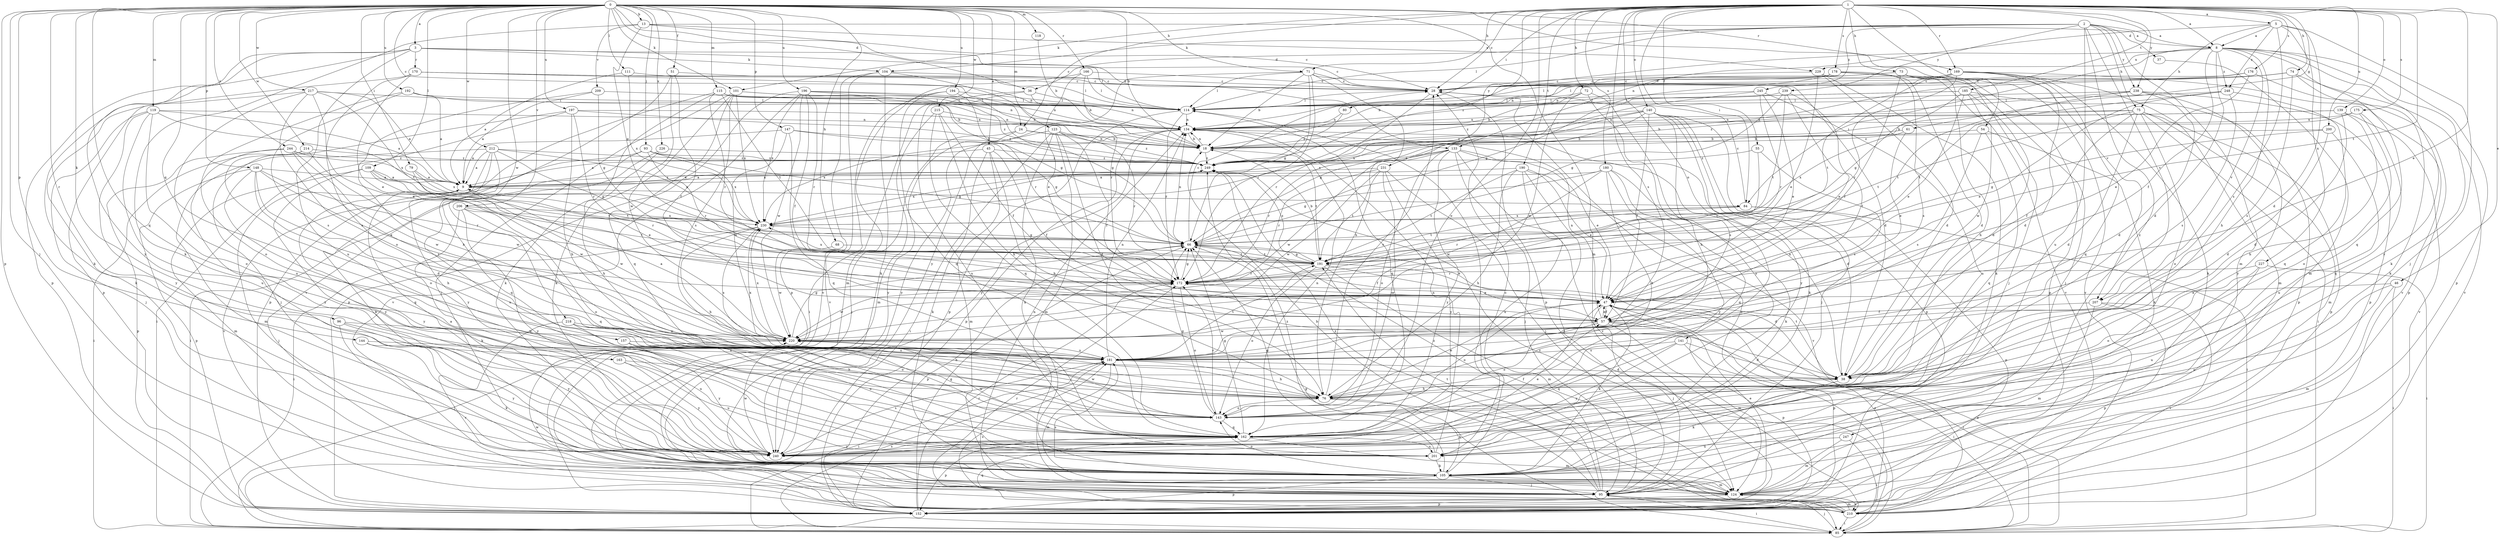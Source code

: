 strict digraph  {
0;
1;
2;
3;
5;
8;
9;
13;
18;
24;
28;
36;
37;
38;
45;
46;
47;
51;
54;
55;
57;
61;
66;
68;
71;
72;
73;
74;
75;
76;
79;
80;
84;
85;
93;
95;
96;
101;
104;
105;
109;
111;
114;
115;
118;
119;
123;
124;
133;
134;
139;
140;
141;
143;
144;
147;
148;
152;
157;
162;
163;
166;
169;
170;
172;
175;
176;
178;
180;
181;
185;
190;
191;
192;
194;
196;
197;
200;
201;
206;
207;
209;
210;
212;
214;
215;
217;
218;
220;
226;
227;
229;
230;
231;
238;
239;
240;
244;
245;
247;
248;
249;
0 -> 3  [label=a];
0 -> 13  [label=b];
0 -> 18  [label=b];
0 -> 24  [label=c];
0 -> 36  [label=d];
0 -> 45  [label=e];
0 -> 51  [label=f];
0 -> 68  [label=h];
0 -> 71  [label=h];
0 -> 79  [label=i];
0 -> 93  [label=j];
0 -> 95  [label=j];
0 -> 96  [label=k];
0 -> 101  [label=k];
0 -> 109  [label=l];
0 -> 111  [label=l];
0 -> 115  [label=m];
0 -> 118  [label=m];
0 -> 119  [label=m];
0 -> 123  [label=m];
0 -> 124  [label=m];
0 -> 133  [label=n];
0 -> 144  [label=p];
0 -> 147  [label=p];
0 -> 148  [label=p];
0 -> 152  [label=p];
0 -> 157  [label=q];
0 -> 162  [label=q];
0 -> 163  [label=r];
0 -> 166  [label=r];
0 -> 169  [label=r];
0 -> 192  [label=u];
0 -> 194  [label=u];
0 -> 196  [label=u];
0 -> 197  [label=u];
0 -> 206  [label=v];
0 -> 207  [label=v];
0 -> 212  [label=w];
0 -> 214  [label=w];
0 -> 215  [label=w];
0 -> 217  [label=w];
0 -> 218  [label=w];
0 -> 226  [label=x];
0 -> 244  [label=z];
1 -> 5  [label=a];
1 -> 8  [label=a];
1 -> 24  [label=c];
1 -> 28  [label=c];
1 -> 46  [label=e];
1 -> 47  [label=e];
1 -> 54  [label=f];
1 -> 55  [label=f];
1 -> 61  [label=g];
1 -> 71  [label=h];
1 -> 72  [label=h];
1 -> 73  [label=h];
1 -> 74  [label=h];
1 -> 80  [label=i];
1 -> 84  [label=i];
1 -> 101  [label=k];
1 -> 139  [label=o];
1 -> 140  [label=o];
1 -> 141  [label=o];
1 -> 143  [label=o];
1 -> 169  [label=r];
1 -> 175  [label=s];
1 -> 176  [label=s];
1 -> 178  [label=s];
1 -> 180  [label=s];
1 -> 181  [label=s];
1 -> 185  [label=t];
1 -> 190  [label=t];
1 -> 191  [label=t];
1 -> 200  [label=u];
1 -> 231  [label=y];
1 -> 238  [label=y];
2 -> 8  [label=a];
2 -> 36  [label=d];
2 -> 37  [label=d];
2 -> 75  [label=h];
2 -> 104  [label=k];
2 -> 114  [label=l];
2 -> 124  [label=m];
2 -> 201  [label=u];
2 -> 207  [label=v];
2 -> 238  [label=y];
2 -> 239  [label=y];
2 -> 245  [label=z];
2 -> 247  [label=z];
3 -> 28  [label=c];
3 -> 104  [label=k];
3 -> 105  [label=k];
3 -> 114  [label=l];
3 -> 152  [label=p];
3 -> 170  [label=r];
3 -> 201  [label=u];
3 -> 240  [label=y];
5 -> 8  [label=a];
5 -> 38  [label=d];
5 -> 75  [label=h];
5 -> 95  [label=j];
5 -> 133  [label=n];
5 -> 181  [label=s];
5 -> 227  [label=x];
5 -> 248  [label=z];
8 -> 38  [label=d];
8 -> 57  [label=f];
8 -> 76  [label=h];
8 -> 84  [label=i];
8 -> 105  [label=k];
8 -> 152  [label=p];
8 -> 162  [label=q];
8 -> 207  [label=v];
8 -> 229  [label=x];
8 -> 240  [label=y];
8 -> 248  [label=z];
8 -> 249  [label=z];
9 -> 84  [label=i];
9 -> 95  [label=j];
9 -> 220  [label=w];
9 -> 240  [label=y];
9 -> 249  [label=z];
13 -> 8  [label=a];
13 -> 28  [label=c];
13 -> 66  [label=g];
13 -> 105  [label=k];
13 -> 209  [label=v];
13 -> 229  [label=x];
18 -> 134  [label=n];
18 -> 191  [label=t];
18 -> 249  [label=z];
24 -> 18  [label=b];
24 -> 95  [label=j];
24 -> 240  [label=y];
24 -> 249  [label=z];
28 -> 114  [label=l];
28 -> 152  [label=p];
28 -> 172  [label=r];
36 -> 85  [label=i];
36 -> 114  [label=l];
36 -> 134  [label=n];
36 -> 201  [label=u];
37 -> 124  [label=m];
38 -> 76  [label=h];
38 -> 105  [label=k];
38 -> 134  [label=n];
38 -> 191  [label=t];
45 -> 9  [label=a];
45 -> 57  [label=f];
45 -> 76  [label=h];
45 -> 105  [label=k];
45 -> 124  [label=m];
45 -> 249  [label=z];
46 -> 47  [label=e];
46 -> 85  [label=i];
46 -> 124  [label=m];
46 -> 201  [label=u];
47 -> 57  [label=f];
47 -> 95  [label=j];
47 -> 105  [label=k];
47 -> 143  [label=o];
47 -> 152  [label=p];
47 -> 172  [label=r];
51 -> 28  [label=c];
51 -> 57  [label=f];
51 -> 210  [label=v];
51 -> 220  [label=w];
54 -> 18  [label=b];
54 -> 105  [label=k];
54 -> 162  [label=q];
54 -> 181  [label=s];
55 -> 172  [label=r];
55 -> 181  [label=s];
55 -> 249  [label=z];
57 -> 47  [label=e];
57 -> 85  [label=i];
57 -> 124  [label=m];
57 -> 134  [label=n];
57 -> 143  [label=o];
57 -> 152  [label=p];
57 -> 220  [label=w];
61 -> 18  [label=b];
61 -> 47  [label=e];
61 -> 230  [label=x];
66 -> 28  [label=c];
66 -> 47  [label=e];
66 -> 57  [label=f];
66 -> 134  [label=n];
66 -> 152  [label=p];
66 -> 191  [label=t];
68 -> 191  [label=t];
68 -> 220  [label=w];
71 -> 18  [label=b];
71 -> 28  [label=c];
71 -> 38  [label=d];
71 -> 66  [label=g];
71 -> 76  [label=h];
71 -> 114  [label=l];
71 -> 172  [label=r];
71 -> 240  [label=y];
72 -> 18  [label=b];
72 -> 76  [label=h];
72 -> 114  [label=l];
72 -> 220  [label=w];
72 -> 240  [label=y];
73 -> 28  [label=c];
73 -> 57  [label=f];
73 -> 76  [label=h];
73 -> 95  [label=j];
73 -> 114  [label=l];
73 -> 152  [label=p];
73 -> 210  [label=v];
74 -> 28  [label=c];
74 -> 105  [label=k];
74 -> 134  [label=n];
74 -> 181  [label=s];
74 -> 210  [label=v];
74 -> 249  [label=z];
75 -> 38  [label=d];
75 -> 57  [label=f];
75 -> 85  [label=i];
75 -> 124  [label=m];
75 -> 134  [label=n];
75 -> 143  [label=o];
75 -> 152  [label=p];
75 -> 191  [label=t];
75 -> 249  [label=z];
76 -> 28  [label=c];
76 -> 47  [label=e];
76 -> 85  [label=i];
76 -> 105  [label=k];
76 -> 143  [label=o];
79 -> 9  [label=a];
79 -> 191  [label=t];
79 -> 220  [label=w];
80 -> 134  [label=n];
80 -> 249  [label=z];
84 -> 28  [label=c];
84 -> 85  [label=i];
84 -> 152  [label=p];
84 -> 172  [label=r];
84 -> 191  [label=t];
84 -> 230  [label=x];
85 -> 28  [label=c];
85 -> 47  [label=e];
85 -> 66  [label=g];
85 -> 95  [label=j];
85 -> 181  [label=s];
85 -> 249  [label=z];
93 -> 66  [label=g];
93 -> 105  [label=k];
93 -> 172  [label=r];
93 -> 210  [label=v];
93 -> 230  [label=x];
93 -> 249  [label=z];
95 -> 18  [label=b];
95 -> 28  [label=c];
95 -> 85  [label=i];
95 -> 134  [label=n];
95 -> 191  [label=t];
95 -> 249  [label=z];
96 -> 95  [label=j];
96 -> 201  [label=u];
96 -> 220  [label=w];
96 -> 240  [label=y];
101 -> 95  [label=j];
101 -> 105  [label=k];
101 -> 114  [label=l];
101 -> 134  [label=n];
101 -> 162  [label=q];
101 -> 181  [label=s];
101 -> 230  [label=x];
104 -> 28  [label=c];
104 -> 105  [label=k];
104 -> 152  [label=p];
104 -> 172  [label=r];
104 -> 210  [label=v];
105 -> 95  [label=j];
105 -> 114  [label=l];
105 -> 124  [label=m];
105 -> 143  [label=o];
105 -> 152  [label=p];
105 -> 249  [label=z];
109 -> 9  [label=a];
109 -> 47  [label=e];
109 -> 124  [label=m];
109 -> 172  [label=r];
109 -> 191  [label=t];
109 -> 240  [label=y];
111 -> 9  [label=a];
111 -> 28  [label=c];
111 -> 230  [label=x];
114 -> 134  [label=n];
114 -> 152  [label=p];
114 -> 162  [label=q];
114 -> 172  [label=r];
115 -> 66  [label=g];
115 -> 105  [label=k];
115 -> 114  [label=l];
115 -> 134  [label=n];
115 -> 152  [label=p];
115 -> 172  [label=r];
115 -> 191  [label=t];
115 -> 249  [label=z];
118 -> 18  [label=b];
119 -> 9  [label=a];
119 -> 95  [label=j];
119 -> 134  [label=n];
119 -> 143  [label=o];
119 -> 201  [label=u];
119 -> 230  [label=x];
119 -> 240  [label=y];
123 -> 18  [label=b];
123 -> 38  [label=d];
123 -> 57  [label=f];
123 -> 85  [label=i];
123 -> 105  [label=k];
123 -> 124  [label=m];
123 -> 172  [label=r];
123 -> 240  [label=y];
124 -> 47  [label=e];
124 -> 152  [label=p];
124 -> 181  [label=s];
124 -> 210  [label=v];
133 -> 38  [label=d];
133 -> 47  [label=e];
133 -> 95  [label=j];
133 -> 143  [label=o];
133 -> 172  [label=r];
133 -> 210  [label=v];
133 -> 220  [label=w];
133 -> 240  [label=y];
133 -> 249  [label=z];
134 -> 18  [label=b];
134 -> 152  [label=p];
134 -> 230  [label=x];
134 -> 240  [label=y];
139 -> 18  [label=b];
139 -> 38  [label=d];
139 -> 76  [label=h];
139 -> 134  [label=n];
139 -> 210  [label=v];
140 -> 57  [label=f];
140 -> 66  [label=g];
140 -> 95  [label=j];
140 -> 105  [label=k];
140 -> 134  [label=n];
140 -> 152  [label=p];
140 -> 181  [label=s];
140 -> 230  [label=x];
140 -> 240  [label=y];
140 -> 249  [label=z];
141 -> 38  [label=d];
141 -> 85  [label=i];
141 -> 162  [label=q];
141 -> 181  [label=s];
141 -> 240  [label=y];
143 -> 66  [label=g];
143 -> 162  [label=q];
143 -> 172  [label=r];
143 -> 220  [label=w];
144 -> 105  [label=k];
144 -> 181  [label=s];
144 -> 240  [label=y];
147 -> 9  [label=a];
147 -> 18  [label=b];
147 -> 66  [label=g];
147 -> 162  [label=q];
147 -> 220  [label=w];
148 -> 9  [label=a];
148 -> 38  [label=d];
148 -> 47  [label=e];
148 -> 76  [label=h];
148 -> 152  [label=p];
148 -> 162  [label=q];
148 -> 172  [label=r];
152 -> 66  [label=g];
152 -> 172  [label=r];
157 -> 76  [label=h];
157 -> 181  [label=s];
157 -> 240  [label=y];
162 -> 57  [label=f];
162 -> 66  [label=g];
162 -> 124  [label=m];
162 -> 134  [label=n];
162 -> 152  [label=p];
162 -> 201  [label=u];
162 -> 220  [label=w];
162 -> 240  [label=y];
163 -> 38  [label=d];
163 -> 201  [label=u];
163 -> 240  [label=y];
166 -> 18  [label=b];
166 -> 28  [label=c];
166 -> 47  [label=e];
166 -> 114  [label=l];
166 -> 124  [label=m];
169 -> 28  [label=c];
169 -> 38  [label=d];
169 -> 105  [label=k];
169 -> 124  [label=m];
169 -> 134  [label=n];
169 -> 162  [label=q];
169 -> 172  [label=r];
169 -> 191  [label=t];
169 -> 210  [label=v];
170 -> 28  [label=c];
170 -> 47  [label=e];
170 -> 114  [label=l];
170 -> 134  [label=n];
170 -> 143  [label=o];
170 -> 152  [label=p];
172 -> 47  [label=e];
172 -> 66  [label=g];
172 -> 143  [label=o];
172 -> 220  [label=w];
175 -> 18  [label=b];
175 -> 134  [label=n];
175 -> 143  [label=o];
175 -> 162  [label=q];
176 -> 28  [label=c];
176 -> 47  [label=e];
176 -> 114  [label=l];
176 -> 152  [label=p];
178 -> 18  [label=b];
178 -> 28  [label=c];
178 -> 38  [label=d];
178 -> 66  [label=g];
178 -> 95  [label=j];
178 -> 181  [label=s];
180 -> 9  [label=a];
180 -> 66  [label=g];
180 -> 76  [label=h];
180 -> 105  [label=k];
180 -> 162  [label=q];
180 -> 220  [label=w];
180 -> 240  [label=y];
181 -> 38  [label=d];
181 -> 76  [label=h];
181 -> 85  [label=i];
181 -> 124  [label=m];
181 -> 134  [label=n];
181 -> 191  [label=t];
181 -> 230  [label=x];
185 -> 38  [label=d];
185 -> 47  [label=e];
185 -> 66  [label=g];
185 -> 114  [label=l];
185 -> 152  [label=p];
185 -> 220  [label=w];
185 -> 249  [label=z];
190 -> 9  [label=a];
190 -> 47  [label=e];
190 -> 76  [label=h];
190 -> 95  [label=j];
190 -> 191  [label=t];
190 -> 201  [label=u];
190 -> 210  [label=v];
191 -> 18  [label=b];
191 -> 38  [label=d];
191 -> 66  [label=g];
191 -> 124  [label=m];
191 -> 143  [label=o];
191 -> 172  [label=r];
191 -> 230  [label=x];
191 -> 249  [label=z];
192 -> 9  [label=a];
192 -> 18  [label=b];
192 -> 114  [label=l];
192 -> 143  [label=o];
192 -> 181  [label=s];
194 -> 114  [label=l];
194 -> 162  [label=q];
194 -> 172  [label=r];
194 -> 210  [label=v];
196 -> 18  [label=b];
196 -> 57  [label=f];
196 -> 66  [label=g];
196 -> 114  [label=l];
196 -> 152  [label=p];
196 -> 172  [label=r];
196 -> 210  [label=v];
196 -> 220  [label=w];
196 -> 230  [label=x];
197 -> 76  [label=h];
197 -> 85  [label=i];
197 -> 95  [label=j];
197 -> 134  [label=n];
197 -> 172  [label=r];
197 -> 249  [label=z];
200 -> 18  [label=b];
200 -> 38  [label=d];
200 -> 66  [label=g];
200 -> 201  [label=u];
201 -> 66  [label=g];
201 -> 105  [label=k];
201 -> 134  [label=n];
206 -> 105  [label=k];
206 -> 143  [label=o];
206 -> 162  [label=q];
206 -> 191  [label=t];
206 -> 230  [label=x];
206 -> 240  [label=y];
207 -> 57  [label=f];
207 -> 124  [label=m];
207 -> 152  [label=p];
207 -> 210  [label=v];
209 -> 9  [label=a];
209 -> 66  [label=g];
209 -> 76  [label=h];
209 -> 114  [label=l];
210 -> 47  [label=e];
210 -> 85  [label=i];
210 -> 124  [label=m];
210 -> 162  [label=q];
210 -> 172  [label=r];
210 -> 181  [label=s];
210 -> 220  [label=w];
210 -> 249  [label=z];
212 -> 9  [label=a];
212 -> 66  [label=g];
212 -> 124  [label=m];
212 -> 162  [label=q];
212 -> 201  [label=u];
212 -> 230  [label=x];
212 -> 240  [label=y];
212 -> 249  [label=z];
214 -> 85  [label=i];
214 -> 143  [label=o];
214 -> 220  [label=w];
214 -> 249  [label=z];
215 -> 57  [label=f];
215 -> 76  [label=h];
215 -> 124  [label=m];
215 -> 134  [label=n];
215 -> 162  [label=q];
217 -> 9  [label=a];
217 -> 47  [label=e];
217 -> 105  [label=k];
217 -> 114  [label=l];
217 -> 181  [label=s];
217 -> 191  [label=t];
217 -> 201  [label=u];
218 -> 76  [label=h];
218 -> 143  [label=o];
218 -> 201  [label=u];
218 -> 210  [label=v];
218 -> 220  [label=w];
220 -> 9  [label=a];
220 -> 66  [label=g];
220 -> 181  [label=s];
220 -> 230  [label=x];
226 -> 76  [label=h];
226 -> 85  [label=i];
226 -> 249  [label=z];
227 -> 85  [label=i];
227 -> 143  [label=o];
227 -> 172  [label=r];
227 -> 201  [label=u];
229 -> 28  [label=c];
229 -> 38  [label=d];
229 -> 47  [label=e];
229 -> 105  [label=k];
229 -> 210  [label=v];
230 -> 66  [label=g];
230 -> 76  [label=h];
230 -> 85  [label=i];
230 -> 181  [label=s];
231 -> 9  [label=a];
231 -> 95  [label=j];
231 -> 143  [label=o];
231 -> 172  [label=r];
231 -> 191  [label=t];
231 -> 220  [label=w];
231 -> 240  [label=y];
238 -> 38  [label=d];
238 -> 114  [label=l];
238 -> 152  [label=p];
238 -> 191  [label=t];
238 -> 240  [label=y];
238 -> 249  [label=z];
239 -> 47  [label=e];
239 -> 57  [label=f];
239 -> 66  [label=g];
239 -> 114  [label=l];
239 -> 191  [label=t];
240 -> 9  [label=a];
240 -> 47  [label=e];
240 -> 181  [label=s];
240 -> 220  [label=w];
244 -> 152  [label=p];
244 -> 181  [label=s];
244 -> 220  [label=w];
244 -> 230  [label=x];
244 -> 240  [label=y];
244 -> 249  [label=z];
245 -> 47  [label=e];
245 -> 114  [label=l];
245 -> 172  [label=r];
245 -> 201  [label=u];
245 -> 230  [label=x];
247 -> 85  [label=i];
247 -> 124  [label=m];
247 -> 201  [label=u];
248 -> 47  [label=e];
248 -> 114  [label=l];
248 -> 162  [label=q];
248 -> 181  [label=s];
248 -> 191  [label=t];
249 -> 9  [label=a];
249 -> 230  [label=x];
}
